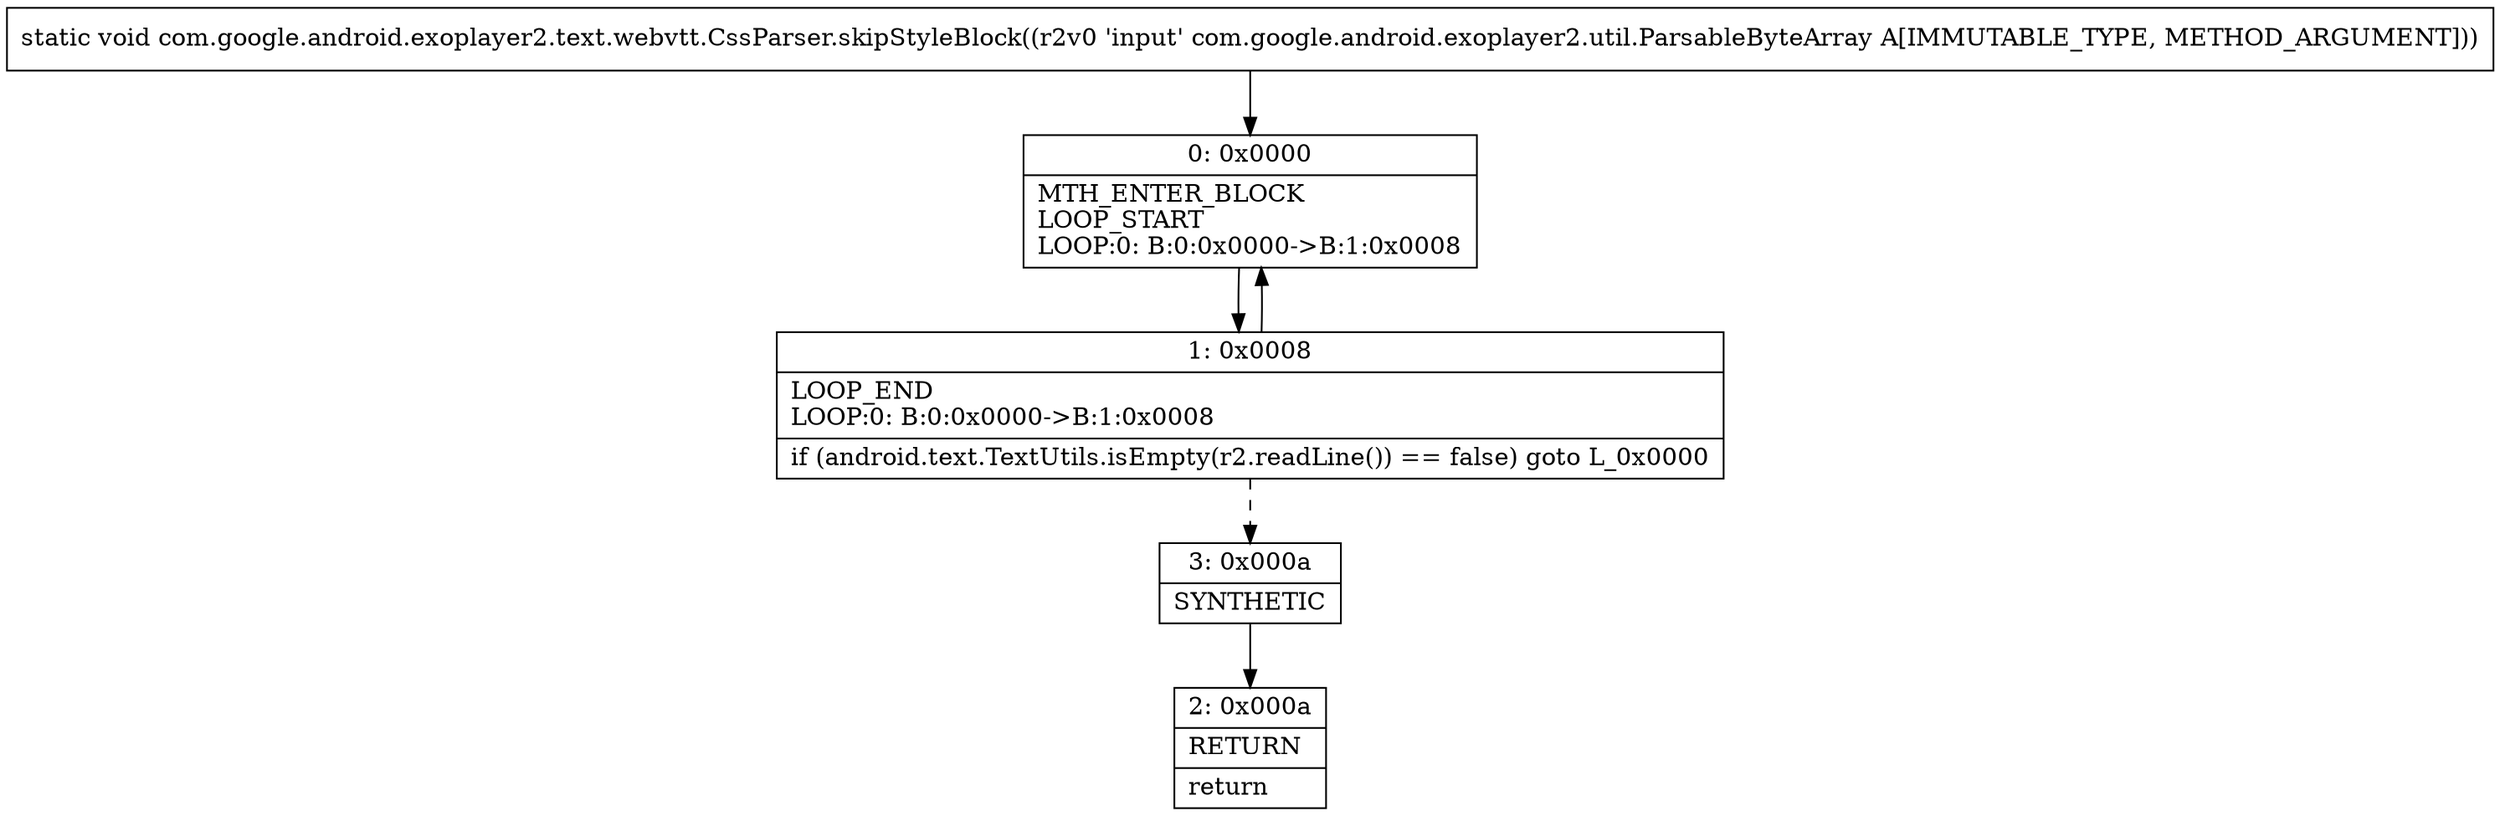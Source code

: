 digraph "CFG forcom.google.android.exoplayer2.text.webvtt.CssParser.skipStyleBlock(Lcom\/google\/android\/exoplayer2\/util\/ParsableByteArray;)V" {
Node_0 [shape=record,label="{0\:\ 0x0000|MTH_ENTER_BLOCK\lLOOP_START\lLOOP:0: B:0:0x0000\-\>B:1:0x0008\l}"];
Node_1 [shape=record,label="{1\:\ 0x0008|LOOP_END\lLOOP:0: B:0:0x0000\-\>B:1:0x0008\l|if (android.text.TextUtils.isEmpty(r2.readLine()) == false) goto L_0x0000\l}"];
Node_2 [shape=record,label="{2\:\ 0x000a|RETURN\l|return\l}"];
Node_3 [shape=record,label="{3\:\ 0x000a|SYNTHETIC\l}"];
MethodNode[shape=record,label="{static void com.google.android.exoplayer2.text.webvtt.CssParser.skipStyleBlock((r2v0 'input' com.google.android.exoplayer2.util.ParsableByteArray A[IMMUTABLE_TYPE, METHOD_ARGUMENT])) }"];
MethodNode -> Node_0;
Node_0 -> Node_1;
Node_1 -> Node_0;
Node_1 -> Node_3[style=dashed];
Node_3 -> Node_2;
}

